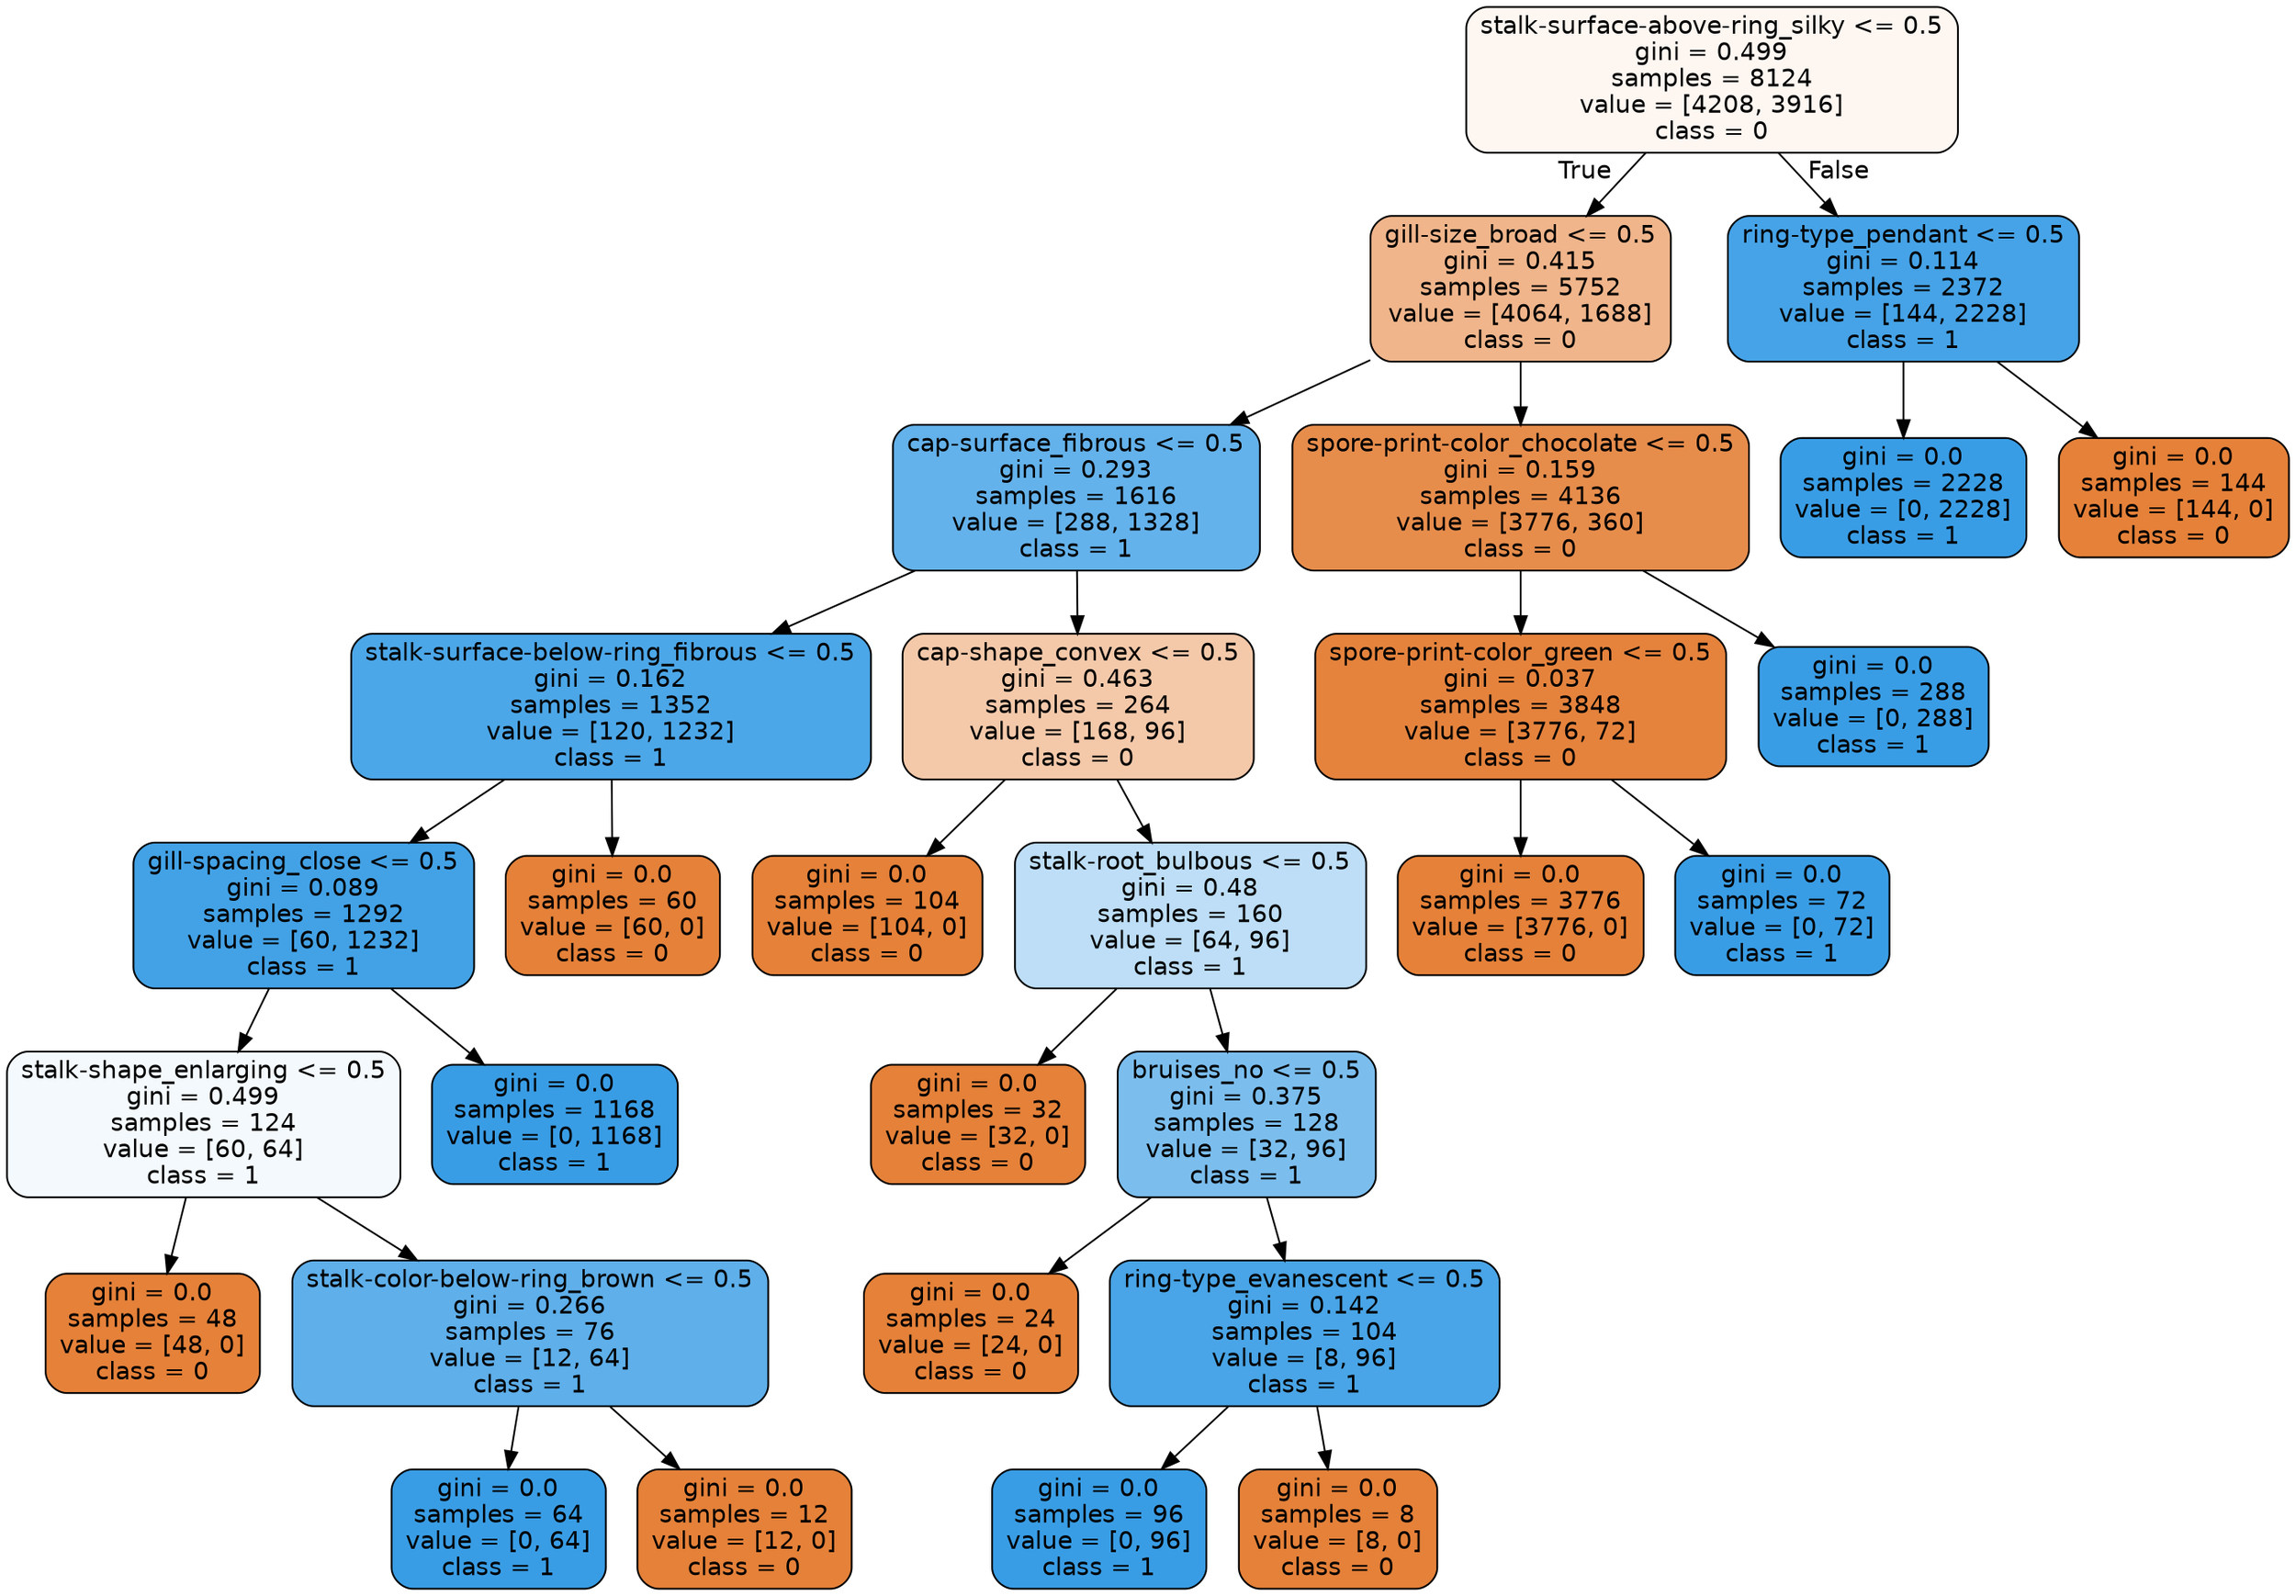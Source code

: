 digraph Tree {
node [shape=box, style="filled, rounded", color="black", fontname="helvetica"] ;
edge [fontname="helvetica"] ;
0 [label="stalk-surface-above-ring_silky <= 0.5\ngini = 0.499\nsamples = 8124\nvalue = [4208, 3916]\nclass = 0", fillcolor="#fdf6f1"] ;
1 [label="gill-size_broad <= 0.5\ngini = 0.415\nsamples = 5752\nvalue = [4064, 1688]\nclass = 0", fillcolor="#f0b58b"] ;
0 -> 1 [labeldistance=2.5, labelangle=45, headlabel="True"] ;
2 [label="cap-surface_fibrous <= 0.5\ngini = 0.293\nsamples = 1616\nvalue = [288, 1328]\nclass = 1", fillcolor="#64b2eb"] ;
1 -> 2 ;
3 [label="stalk-surface-below-ring_fibrous <= 0.5\ngini = 0.162\nsamples = 1352\nvalue = [120, 1232]\nclass = 1", fillcolor="#4ca7e8"] ;
2 -> 3 ;
4 [label="gill-spacing_close <= 0.5\ngini = 0.089\nsamples = 1292\nvalue = [60, 1232]\nclass = 1", fillcolor="#43a2e6"] ;
3 -> 4 ;
5 [label="stalk-shape_enlarging <= 0.5\ngini = 0.499\nsamples = 124\nvalue = [60, 64]\nclass = 1", fillcolor="#f3f9fd"] ;
4 -> 5 ;
6 [label="gini = 0.0\nsamples = 48\nvalue = [48, 0]\nclass = 0", fillcolor="#e58139"] ;
5 -> 6 ;
7 [label="stalk-color-below-ring_brown <= 0.5\ngini = 0.266\nsamples = 76\nvalue = [12, 64]\nclass = 1", fillcolor="#5eafea"] ;
5 -> 7 ;
8 [label="gini = 0.0\nsamples = 64\nvalue = [0, 64]\nclass = 1", fillcolor="#399de5"] ;
7 -> 8 ;
9 [label="gini = 0.0\nsamples = 12\nvalue = [12, 0]\nclass = 0", fillcolor="#e58139"] ;
7 -> 9 ;
10 [label="gini = 0.0\nsamples = 1168\nvalue = [0, 1168]\nclass = 1", fillcolor="#399de5"] ;
4 -> 10 ;
11 [label="gini = 0.0\nsamples = 60\nvalue = [60, 0]\nclass = 0", fillcolor="#e58139"] ;
3 -> 11 ;
12 [label="cap-shape_convex <= 0.5\ngini = 0.463\nsamples = 264\nvalue = [168, 96]\nclass = 0", fillcolor="#f4c9aa"] ;
2 -> 12 ;
13 [label="gini = 0.0\nsamples = 104\nvalue = [104, 0]\nclass = 0", fillcolor="#e58139"] ;
12 -> 13 ;
14 [label="stalk-root_bulbous <= 0.5\ngini = 0.48\nsamples = 160\nvalue = [64, 96]\nclass = 1", fillcolor="#bddef6"] ;
12 -> 14 ;
15 [label="gini = 0.0\nsamples = 32\nvalue = [32, 0]\nclass = 0", fillcolor="#e58139"] ;
14 -> 15 ;
16 [label="bruises_no <= 0.5\ngini = 0.375\nsamples = 128\nvalue = [32, 96]\nclass = 1", fillcolor="#7bbeee"] ;
14 -> 16 ;
17 [label="gini = 0.0\nsamples = 24\nvalue = [24, 0]\nclass = 0", fillcolor="#e58139"] ;
16 -> 17 ;
18 [label="ring-type_evanescent <= 0.5\ngini = 0.142\nsamples = 104\nvalue = [8, 96]\nclass = 1", fillcolor="#49a5e7"] ;
16 -> 18 ;
19 [label="gini = 0.0\nsamples = 96\nvalue = [0, 96]\nclass = 1", fillcolor="#399de5"] ;
18 -> 19 ;
20 [label="gini = 0.0\nsamples = 8\nvalue = [8, 0]\nclass = 0", fillcolor="#e58139"] ;
18 -> 20 ;
21 [label="spore-print-color_chocolate <= 0.5\ngini = 0.159\nsamples = 4136\nvalue = [3776, 360]\nclass = 0", fillcolor="#e78d4c"] ;
1 -> 21 ;
22 [label="spore-print-color_green <= 0.5\ngini = 0.037\nsamples = 3848\nvalue = [3776, 72]\nclass = 0", fillcolor="#e5833d"] ;
21 -> 22 ;
23 [label="gini = 0.0\nsamples = 3776\nvalue = [3776, 0]\nclass = 0", fillcolor="#e58139"] ;
22 -> 23 ;
24 [label="gini = 0.0\nsamples = 72\nvalue = [0, 72]\nclass = 1", fillcolor="#399de5"] ;
22 -> 24 ;
25 [label="gini = 0.0\nsamples = 288\nvalue = [0, 288]\nclass = 1", fillcolor="#399de5"] ;
21 -> 25 ;
26 [label="ring-type_pendant <= 0.5\ngini = 0.114\nsamples = 2372\nvalue = [144, 2228]\nclass = 1", fillcolor="#46a3e7"] ;
0 -> 26 [labeldistance=2.5, labelangle=-45, headlabel="False"] ;
27 [label="gini = 0.0\nsamples = 2228\nvalue = [0, 2228]\nclass = 1", fillcolor="#399de5"] ;
26 -> 27 ;
28 [label="gini = 0.0\nsamples = 144\nvalue = [144, 0]\nclass = 0", fillcolor="#e58139"] ;
26 -> 28 ;
}